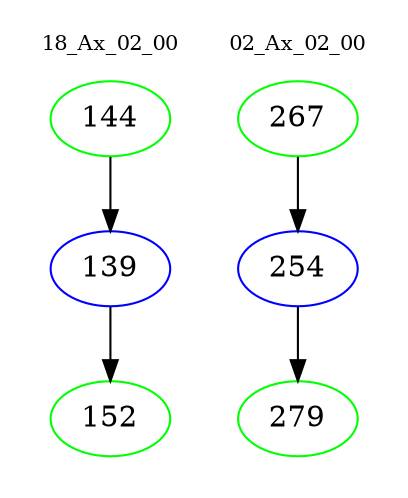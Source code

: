 digraph{
subgraph cluster_0 {
color = white
label = "18_Ax_02_00";
fontsize=10;
T0_144 [label="144", color="green"]
T0_144 -> T0_139 [color="black"]
T0_139 [label="139", color="blue"]
T0_139 -> T0_152 [color="black"]
T0_152 [label="152", color="green"]
}
subgraph cluster_1 {
color = white
label = "02_Ax_02_00";
fontsize=10;
T1_267 [label="267", color="green"]
T1_267 -> T1_254 [color="black"]
T1_254 [label="254", color="blue"]
T1_254 -> T1_279 [color="black"]
T1_279 [label="279", color="green"]
}
}
